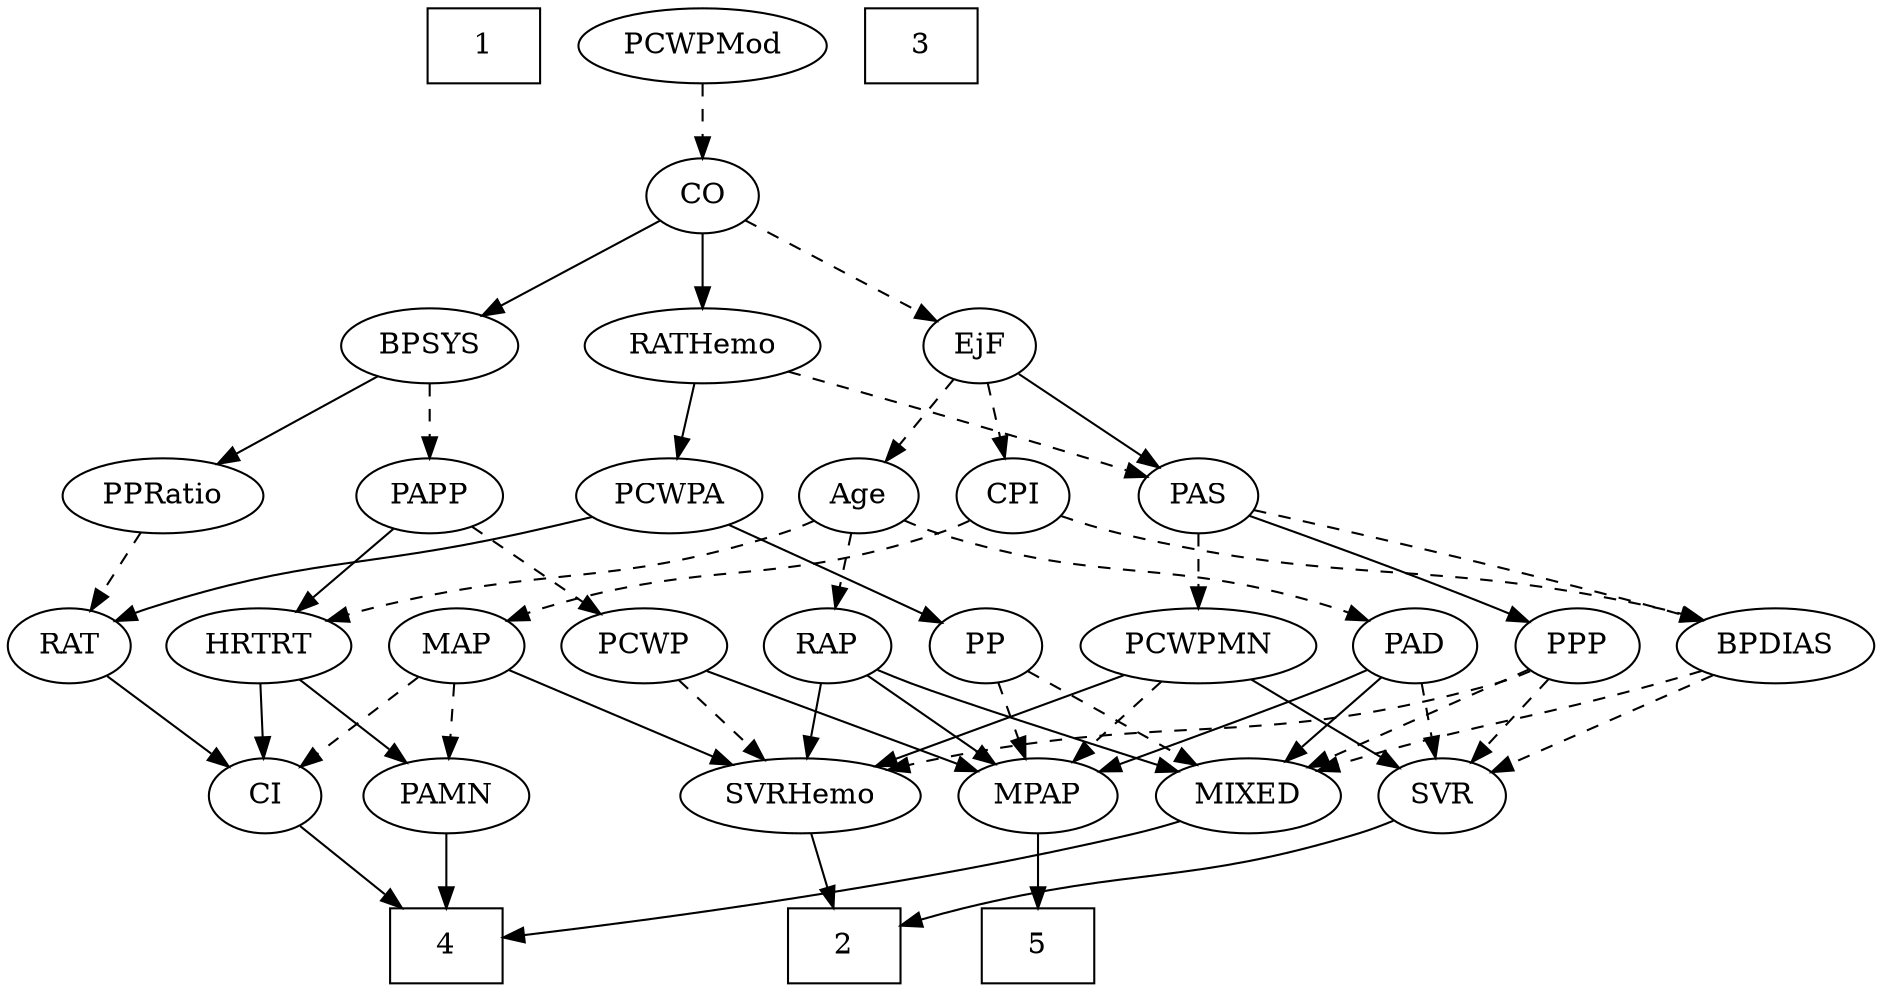 strict digraph {
	graph [bb="0,0,833.54,468"];
	node [label="\N"];
	1	[height=0.5,
		pos="207.3,450",
		shape=box,
		width=0.75];
	2	[height=0.5,
		pos="371.3,18",
		shape=box,
		width=0.75];
	3	[height=0.5,
		pos="401.3,450",
		shape=box,
		width=0.75];
	4	[height=0.5,
		pos="197.3,18",
		shape=box,
		width=0.75];
	5	[height=0.5,
		pos="459.3,18",
		shape=box,
		width=0.75];
	Age	[height=0.5,
		pos="377.3,234",
		width=0.75];
	RAP	[height=0.5,
		pos="365.3,162",
		width=0.77632];
	Age -> RAP	[pos="e,368.26,180.28 374.39,216.05 373.07,208.35 371.47,199.03 369.99,190.36",
		style=dashed];
	PAD	[height=0.5,
		pos="630.3,162",
		width=0.79437];
	Age -> PAD	[pos="e,608.52,173.74 397.89,222.23 402.84,219.94 408.18,217.69 413.3,216 490.33,190.49 515.01,204.72 592.3,180 594.56,179.28 596.87,178.46 \
599.18,177.58",
		style=dashed];
	HRTRT	[height=0.5,
		pos="112.3,162",
		width=1.1013];
	Age -> HRTRT	[pos="e,141.79,174.2 356.71,222.22 351.76,219.93 346.42,217.69 341.3,216 263.41,190.3 239.38,201.75 160.3,180 157.37,179.19 154.36,178.3 \
151.34,177.35",
		style=dashed];
	EjF	[height=0.5,
		pos="430.3,306",
		width=0.75];
	EjF -> Age	[pos="e,389.03,250.49 418.54,289.46 411.67,280.4 402.88,268.79 395.18,258.61",
		style=dashed];
	PAS	[height=0.5,
		pos="533.3,234",
		width=0.75];
	EjF -> PAS	[pos="e,515.04,247.41 448.71,292.49 464.82,281.54 488.43,265.49 506.61,253.14",
		style=solid];
	CPI	[height=0.5,
		pos="449.3,234",
		width=0.75];
	EjF -> CPI	[pos="e,444.74,251.79 434.9,288.05 437.04,280.14 439.65,270.54 442.05,261.69",
		style=dashed];
	MIXED	[height=0.5,
		pos="552.3,90",
		width=1.1193];
	RAP -> MIXED	[pos="e,521.5,101.71 387.07,150.6 392.03,148.34 397.32,146.02 402.3,144 412.76,139.76 471.06,119.31 511.81,105.09",
		style=solid];
	MPAP	[height=0.5,
		pos="459.3,90",
		width=0.97491];
	RAP -> MPAP	[pos="e,440.08,105.31 382.98,147.83 396.71,137.61 416,123.24 431.75,111.51",
		style=solid];
	SVRHemo	[height=0.5,
		pos="356.3,90",
		width=1.3902];
	RAP -> SVRHemo	[pos="e,358.5,108.1 363.07,143.7 362.08,135.98 360.89,126.71 359.78,118.11",
		style=solid];
	MIXED -> 4	[pos="e,224.63,22.218 522.47,77.79 516.2,75.675 509.57,73.621 503.3,72 407.96,47.379 292.91,30.913 234.8,23.497",
		style=solid];
	MPAP -> 5	[pos="e,459.3,36.104 459.3,71.697 459.3,63.983 459.3,54.712 459.3,46.112",
		style=solid];
	BPSYS	[height=0.5,
		pos="185.3,306",
		width=1.0471];
	PPRatio	[height=0.5,
		pos="68.298,234",
		width=1.1013];
	BPSYS -> PPRatio	[pos="e,91.588,248.93 162.74,291.5 145,280.89 120.07,265.98 100.28,254.13",
		style=solid];
	PAPP	[height=0.5,
		pos="185.3,234",
		width=0.88464];
	BPSYS -> PAPP	[pos="e,185.3,252.1 185.3,287.7 185.3,279.98 185.3,270.71 185.3,262.11",
		style=dashed];
	PAD -> MIXED	[pos="e,569.41,106.36 614.51,146.83 603.78,137.2 589.35,124.25 577.09,113.25",
		style=solid];
	PAD -> MPAP	[pos="e,486.43,101.43 607.86,150.78 602.76,148.51 597.36,146.14 592.3,144 559.88,130.3 522.63,115.53 495.81,105.08",
		style=solid];
	SVR	[height=0.5,
		pos="638.3,90",
		width=0.77632];
	PAD -> SVR	[pos="e,636.34,108.1 632.28,143.7 633.16,135.98 634.22,126.71 635.2,118.11",
		style=dashed];
	CO	[height=0.5,
		pos="304.3,378",
		width=0.75];
	CO -> EjF	[pos="e,410.1,318.22 324.54,365.75 345.3,354.22 377.78,336.18 401.27,323.12",
		style=dashed];
	CO -> BPSYS	[pos="e,208.24,320.49 284.65,365.44 266.28,354.64 238.53,338.31 217.03,325.66",
		style=solid];
	RATHemo	[height=0.5,
		pos="304.3,306",
		width=1.3721];
	CO -> RATHemo	[pos="e,304.3,324.1 304.3,359.7 304.3,351.98 304.3,342.71 304.3,334.11",
		style=solid];
	PCWPMN	[height=0.5,
		pos="533.3,162",
		width=1.3902];
	PAS -> PCWPMN	[pos="e,533.3,180.1 533.3,215.7 533.3,207.98 533.3,198.71 533.3,190.11",
		style=dashed];
	BPDIAS	[height=0.5,
		pos="791.3,162",
		width=1.1735];
	PAS -> BPDIAS	[pos="e,759.58,173.96 558.31,227.2 597.38,218.01 675.17,199.17 740.3,180 743.43,179.08 746.66,178.09 749.9,177.07",
		style=dashed];
	PPP	[height=0.5,
		pos="704.3,162",
		width=0.75];
	PAS -> PPP	[pos="e,683.08,173.31 556.42,224.46 583.46,214.35 629.46,196.77 668.3,180 670.11,179.22 671.96,178.4 673.82,177.56",
		style=solid];
	PAMN	[height=0.5,
		pos="197.3,90",
		width=1.011];
	PAMN -> 4	[pos="e,197.3,36.104 197.3,71.697 197.3,63.983 197.3,54.712 197.3,46.112",
		style=solid];
	RATHemo -> PAS	[pos="e,509.95,243.56 342.62,294.45 379.39,284.16 436.38,267.81 485.3,252 490.22,250.41 495.4,248.66 500.46,246.9",
		style=dashed];
	PCWPA	[height=0.5,
		pos="290.3,234",
		width=1.1555];
	RATHemo -> PCWPA	[pos="e,293.72,252.1 300.84,287.7 299.29,279.98 297.44,270.71 295.72,262.11",
		style=solid];
	CPI -> BPDIAS	[pos="e,760.26,174.3 471.97,223.96 479.89,221.07 488.89,218.09 497.3,216 603.25,189.65 634.1,205.36 740.3,180 743.67,179.2 747.13,178.27 \
750.59,177.27",
		style=dashed];
	MAP	[height=0.5,
		pos="200.3,162",
		width=0.84854];
	CPI -> MAP	[pos="e,223.7,173.85 428.7,222.26 423.75,219.96 418.41,217.71 413.3,216 338.83,191.06 315.24,203.47 240.3,180 237.9,179.25 235.46,178.41 \
233.01,177.51",
		style=dashed];
	RAT	[height=0.5,
		pos="27.298,162",
		width=0.75827];
	CI	[height=0.5,
		pos="114.3,90",
		width=0.75];
	RAT -> CI	[pos="e,97.575,104.46 44.072,147.5 56.95,137.14 74.931,122.67 89.474,110.97",
		style=solid];
	SVR -> 2	[pos="e,398.38,28.514 617.11,78.252 612.02,75.955 606.54,73.709 601.3,72 524.56,46.984 501.34,56.575 423.3,36 418.32,34.687 413.11,33.167 \
408,31.587",
		style=solid];
	PCWPMod	[height=0.5,
		pos="304.3,450",
		width=1.4443];
	PCWPMod -> CO	[pos="e,304.3,396.1 304.3,431.7 304.3,423.98 304.3,414.71 304.3,406.11",
		style=dashed];
	PCWPA -> RAT	[pos="e,48.29,173.88 256.15,223.64 246.52,221.08 236.02,218.36 226.3,216 154.21,198.47 133.5,203.99 63.298,180 61.434,179.36 59.538,178.66 \
57.642,177.91",
		style=solid];
	PP	[height=0.5,
		pos="438.3,162",
		width=0.75];
	PCWPA -> PP	[pos="e,416.61,173.26 317.44,220.16 342.86,208.14 380.81,190.19 407.38,177.62",
		style=solid];
	PCWPMN -> MPAP	[pos="e,475.35,106.19 516.13,144.76 506.24,135.4 493.66,123.5 482.85,113.28",
		style=dashed];
	PCWPMN -> SVR	[pos="e,619.42,103.59 556.08,145.81 572.21,135.06 593.92,120.59 610.97,109.22",
		style=solid];
	PCWPMN -> SVRHemo	[pos="e,388.86,103.88 500.83,148.16 471.98,136.75 429.63,120 398.22,107.58",
		style=solid];
	SVRHemo -> 2	[pos="e,367.63,36.104 360.01,71.697 361.66,63.983 363.64,54.712 365.49,46.112",
		style=solid];
	BPDIAS -> MIXED	[pos="e,582.76,101.99 759.57,150.05 753.21,147.96 746.56,145.85 740.3,144 679.1,125.9 662.38,126.47 601.3,108 598.38,107.12 595.37,106.17 \
592.35,105.19",
		style=dashed];
	BPDIAS -> SVR	[pos="e,660.35,101.09 763.59,148.32 737.09,136.2 697.19,117.94 669.56,105.3",
		style=dashed];
	MAP -> PAMN	[pos="e,198.03,108.1 199.56,143.7 199.23,135.98 198.83,126.71 198.46,118.11",
		style=dashed];
	MAP -> SVRHemo	[pos="e,326.22,104.5 223.99,150.37 248.68,139.29 287.78,121.75 317.08,108.6",
		style=solid];
	MAP -> CI	[pos="e,130.8,104.43 182.89,146.83 170.18,136.48 152.76,122.31 138.66,110.83",
		style=dashed];
	PP -> MIXED	[pos="e,529.32,105.11 457.64,149.13 474.9,138.52 500.51,122.8 520.74,110.38",
		style=dashed];
	PP -> MPAP	[pos="e,454.11,108.28 443.38,144.05 445.72,136.26 448.55,126.82 451.17,118.08",
		style=dashed];
	PPP -> MIXED	[pos="e,579.53,103.33 683,150.89 678.17,148.61 673.06,146.21 668.3,144 641.77,131.68 611.72,117.95 588.86,107.56",
		style=dashed];
	PPP -> SVR	[pos="e,652.27,105.82 690.3,146.15 681.29,136.6 669.41,123.99 659.28,113.25",
		style=dashed];
	PPP -> SVRHemo	[pos="e,392.92,102.41 683.78,150.02 678.82,147.73 673.46,145.55 668.3,144 559.5,111.39 526.36,131.78 415.3,108 411.19,107.12 406.96,106.11 \
402.72,105.03",
		style=dashed];
	PPRatio -> RAT	[pos="e,36.662,178.99 58.581,216.41 53.557,207.83 47.324,197.19 41.747,187.67",
		style=dashed];
	PCWP	[height=0.5,
		pos="284.3,162",
		width=0.97491];
	PCWP -> MPAP	[pos="e,432.59,101.68 311.26,150.22 341.28,138.21 389.94,118.74 423.22,105.43",
		style=solid];
	PCWP -> SVRHemo	[pos="e,339.7,107.13 299.92,145.81 309.37,136.62 321.62,124.72 332.28,114.35",
		style=dashed];
	CI -> 4	[pos="e,177.12,36.019 130.7,75.17 141.73,65.865 156.55,53.363 169.41,42.516",
		style=solid];
	PAPP -> PCWP	[pos="e,264.59,176.93 204.39,219.5 219.12,209.08 239.73,194.51 256.33,182.78",
		style=dashed];
	PAPP -> HRTRT	[pos="e,128.52,178.55 169.82,218.15 159.95,208.7 146.99,196.26 135.86,185.6",
		style=solid];
	HRTRT -> PAMN	[pos="e,179.18,105.92 130.74,145.81 142.63,136.02 158.26,123.15 171.39,112.34",
		style=solid];
	HRTRT -> CI	[pos="e,113.81,108.1 112.79,143.7 113.01,135.98 113.28,126.71 113.52,118.11",
		style=solid];
}
